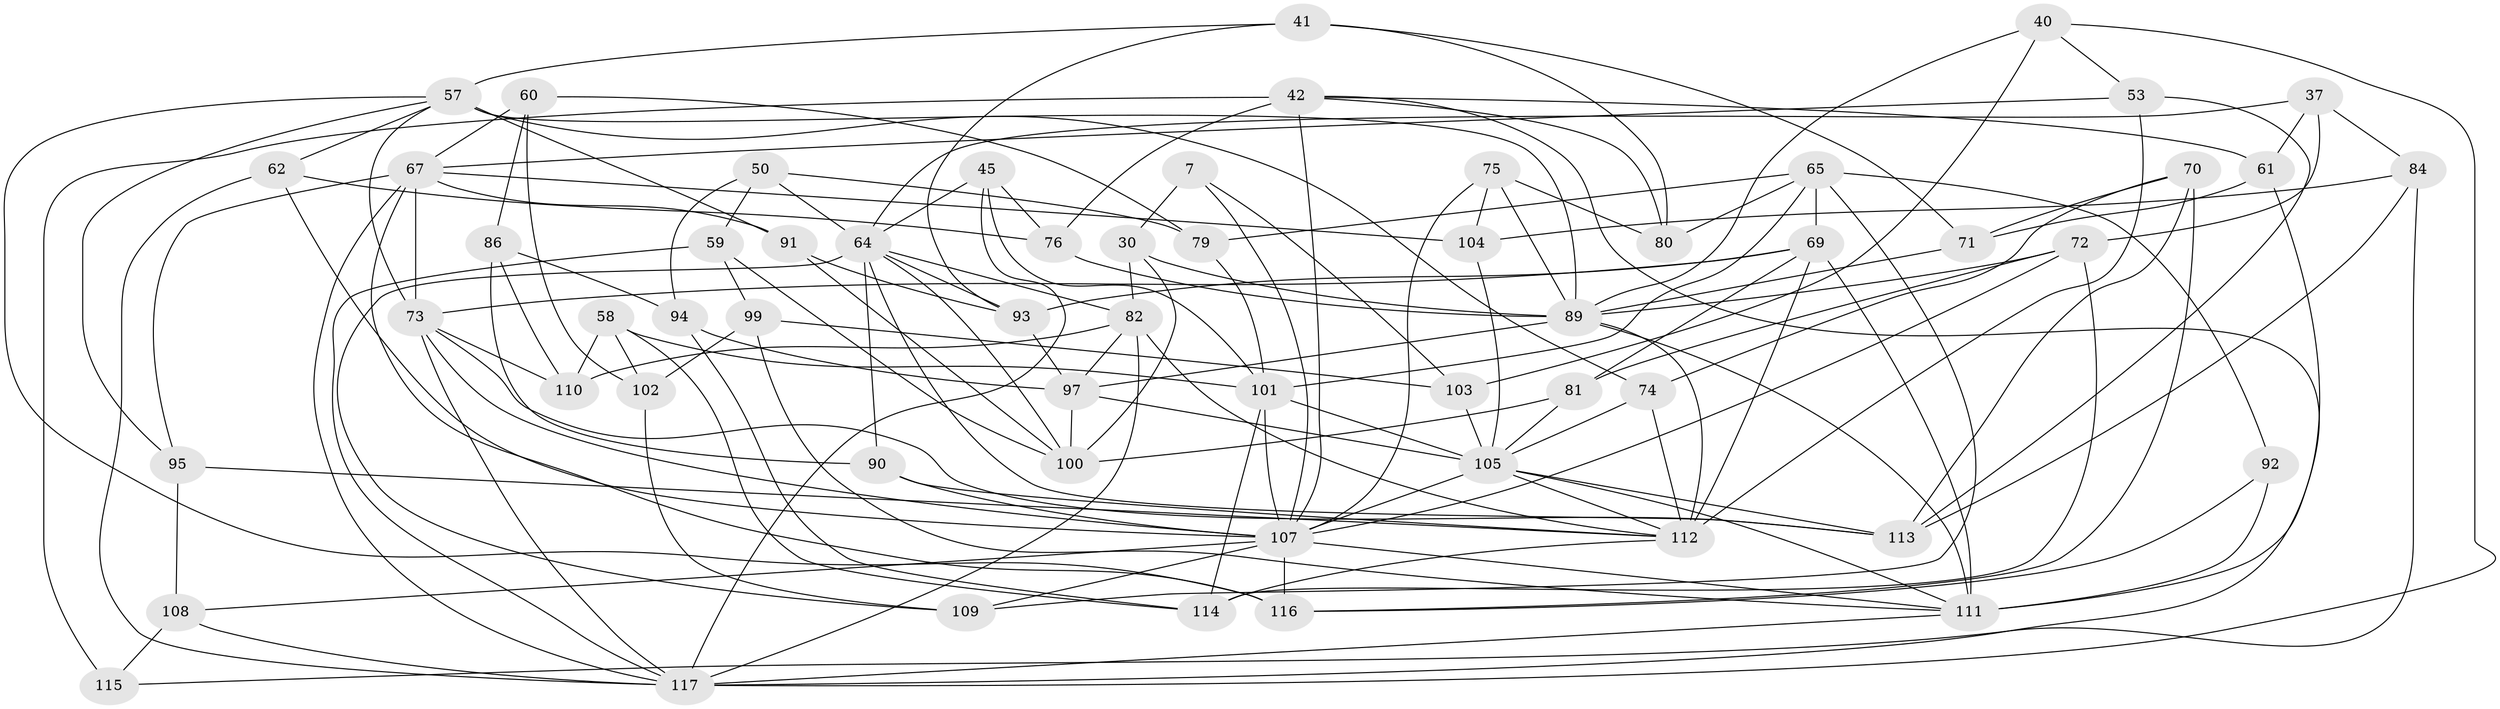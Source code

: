 // original degree distribution, {4: 1.0}
// Generated by graph-tools (version 1.1) at 2025/58/03/09/25 04:58:32]
// undirected, 58 vertices, 151 edges
graph export_dot {
graph [start="1"]
  node [color=gray90,style=filled];
  7;
  30 [super="+4"];
  37;
  40;
  41;
  42 [super="+3+39"];
  45;
  50;
  53 [super="+25"];
  57 [super="+9+33"];
  58;
  59;
  60;
  61;
  62;
  64 [super="+48+63"];
  65 [super="+14+43"];
  67 [super="+56"];
  69 [super="+46"];
  70;
  71;
  72 [super="+6"];
  73 [super="+24+47"];
  74;
  75;
  76;
  79;
  80;
  81;
  82 [super="+20"];
  84;
  86;
  89 [super="+15+49+78+85"];
  90;
  91;
  92;
  93 [super="+52"];
  94;
  95;
  97 [super="+8+10"];
  99;
  100 [super="+98"];
  101 [super="+36+54"];
  102;
  103;
  104;
  105 [super="+13+19+31+68"];
  107 [super="+2+27+66"];
  108;
  109;
  110;
  111 [super="+88+87"];
  112 [super="+12+26+106"];
  113 [super="+16+44"];
  114 [super="+21"];
  115;
  116 [super="+83"];
  117 [super="+96+35+77"];
  7 -- 103;
  7 -- 30 [weight=2];
  7 -- 107;
  30 -- 82;
  30 -- 100 [weight=2];
  30 -- 89;
  37 -- 64;
  37 -- 61;
  37 -- 84;
  37 -- 72;
  40 -- 103;
  40 -- 117;
  40 -- 53;
  40 -- 89;
  41 -- 71;
  41 -- 80;
  41 -- 93;
  41 -- 57;
  42 -- 115 [weight=2];
  42 -- 76;
  42 -- 117;
  42 -- 107 [weight=2];
  42 -- 80;
  42 -- 61;
  45 -- 76;
  45 -- 64;
  45 -- 117;
  45 -- 101;
  50 -- 94;
  50 -- 64;
  50 -- 79;
  50 -- 59;
  53 -- 112 [weight=2];
  53 -- 113 [weight=2];
  53 -- 67;
  57 -- 95;
  57 -- 74;
  57 -- 62;
  57 -- 91;
  57 -- 73;
  57 -- 89;
  57 -- 116;
  58 -- 110;
  58 -- 102;
  58 -- 114;
  58 -- 101;
  59 -- 99;
  59 -- 100;
  59 -- 117;
  60 -- 67;
  60 -- 86;
  60 -- 79;
  60 -- 102;
  61 -- 71;
  61 -- 111;
  62 -- 76;
  62 -- 117;
  62 -- 107;
  64 -- 113;
  64 -- 82 [weight=2];
  64 -- 90;
  64 -- 109;
  64 -- 100;
  64 -- 93;
  65 -- 109;
  65 -- 92 [weight=2];
  65 -- 80;
  65 -- 69 [weight=2];
  65 -- 79;
  65 -- 101;
  67 -- 91;
  67 -- 95;
  67 -- 116;
  67 -- 117;
  67 -- 104;
  67 -- 73;
  69 -- 73 [weight=2];
  69 -- 112 [weight=2];
  69 -- 81;
  69 -- 111;
  69 -- 93 [weight=2];
  70 -- 71;
  70 -- 74;
  70 -- 116;
  70 -- 113;
  71 -- 89;
  72 -- 81;
  72 -- 114 [weight=2];
  72 -- 89;
  72 -- 107;
  73 -- 110;
  73 -- 113 [weight=2];
  73 -- 107 [weight=2];
  73 -- 117;
  74 -- 105;
  74 -- 112;
  75 -- 80;
  75 -- 104;
  75 -- 89;
  75 -- 107;
  76 -- 89;
  79 -- 101;
  81 -- 100;
  81 -- 105;
  82 -- 110;
  82 -- 97;
  82 -- 112;
  82 -- 117 [weight=2];
  84 -- 104;
  84 -- 113;
  84 -- 115;
  86 -- 90;
  86 -- 94;
  86 -- 110;
  89 -- 97;
  89 -- 111 [weight=2];
  89 -- 112 [weight=2];
  90 -- 112;
  90 -- 107;
  91 -- 100;
  91 -- 93;
  92 -- 111;
  92 -- 116;
  93 -- 97;
  94 -- 114;
  94 -- 97;
  95 -- 108;
  95 -- 112;
  97 -- 100 [weight=2];
  97 -- 105 [weight=2];
  99 -- 103;
  99 -- 102;
  99 -- 111;
  101 -- 107 [weight=2];
  101 -- 105;
  101 -- 114;
  102 -- 109;
  103 -- 105;
  104 -- 105;
  105 -- 111;
  105 -- 113;
  105 -- 107 [weight=2];
  105 -- 112;
  107 -- 108;
  107 -- 109;
  107 -- 111;
  107 -- 116 [weight=2];
  108 -- 115;
  108 -- 117;
  111 -- 117 [weight=2];
  112 -- 114;
}
